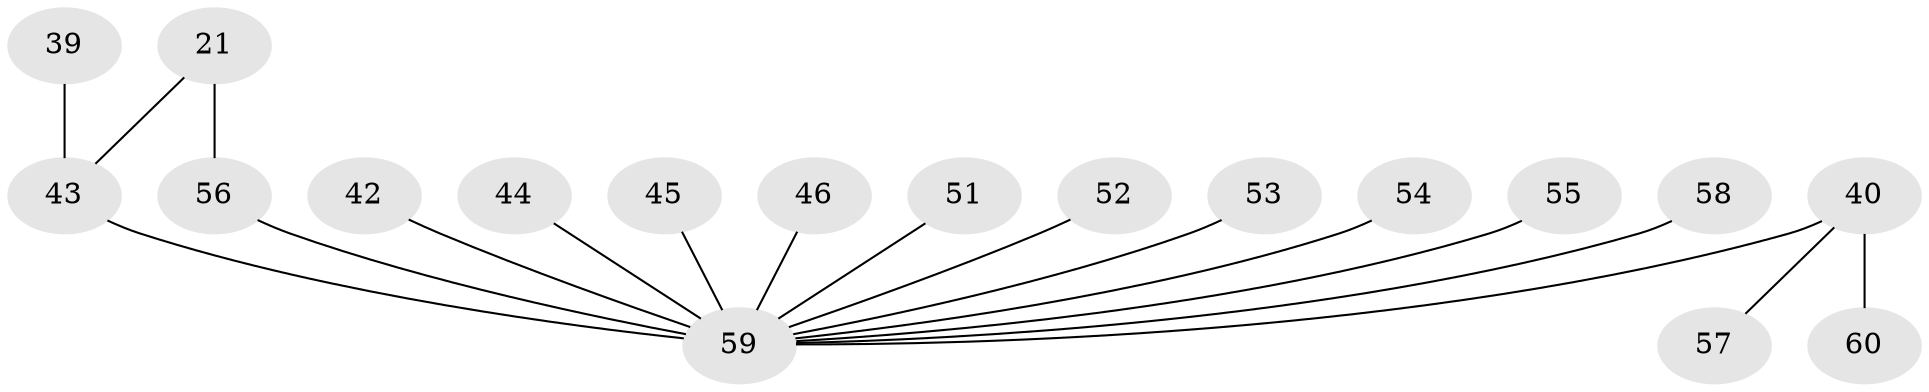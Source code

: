 // original degree distribution, {4: 0.05, 9: 0.016666666666666666, 3: 0.2, 5: 0.06666666666666667, 1: 0.35, 2: 0.3, 6: 0.016666666666666666}
// Generated by graph-tools (version 1.1) at 2025/45/03/04/25 21:45:23]
// undirected, 18 vertices, 18 edges
graph export_dot {
graph [start="1"]
  node [color=gray90,style=filled];
  21 [super="+15"];
  39;
  40 [super="+17"];
  42;
  43 [super="+35"];
  44;
  45 [super="+41"];
  46 [super="+24+30"];
  51 [super="+8+37"];
  52;
  53;
  54;
  55;
  56 [super="+2+4"];
  57;
  58;
  59 [super="+31+50+3+49+29+32"];
  60 [super="+48"];
  21 -- 43;
  21 -- 56;
  39 -- 43;
  40 -- 59 [weight=3];
  40 -- 57;
  40 -- 60 [weight=2];
  42 -- 59;
  43 -- 59 [weight=3];
  44 -- 59;
  45 -- 59;
  46 -- 59;
  51 -- 59 [weight=2];
  52 -- 59;
  53 -- 59;
  54 -- 59;
  55 -- 59;
  56 -- 59 [weight=5];
  58 -- 59;
}
